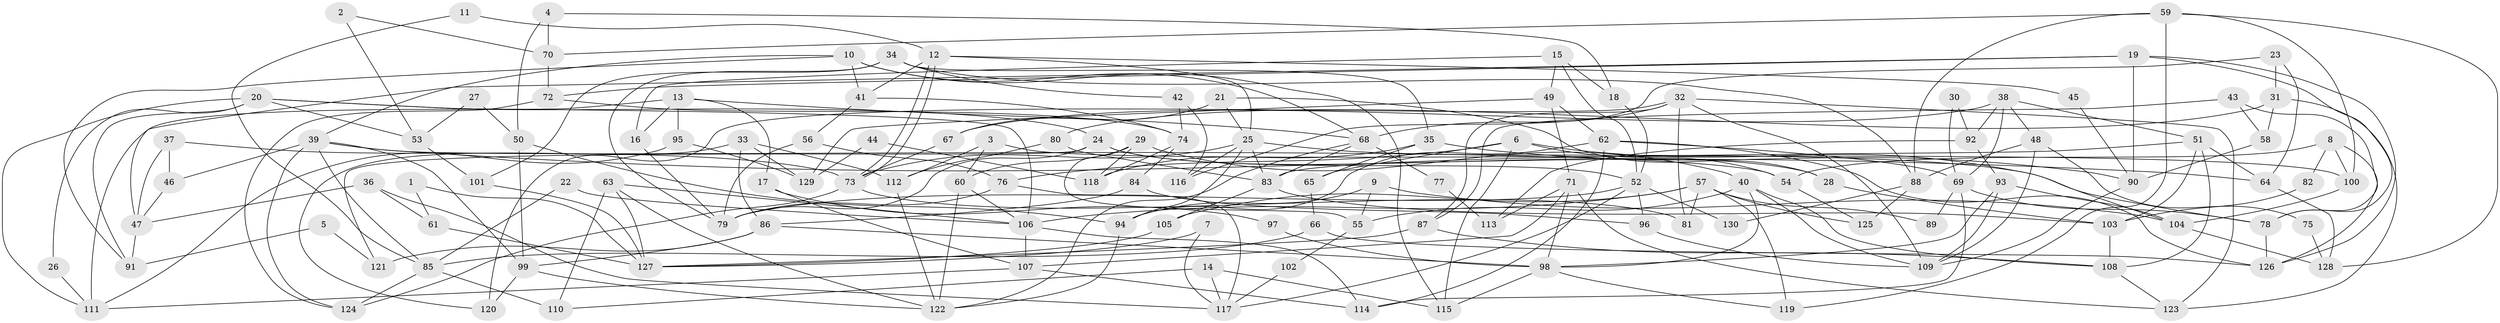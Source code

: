 // Generated by graph-tools (version 1.1) at 2025/36/03/09/25 02:36:01]
// undirected, 130 vertices, 260 edges
graph export_dot {
graph [start="1"]
  node [color=gray90,style=filled];
  1;
  2;
  3;
  4;
  5;
  6;
  7;
  8;
  9;
  10;
  11;
  12;
  13;
  14;
  15;
  16;
  17;
  18;
  19;
  20;
  21;
  22;
  23;
  24;
  25;
  26;
  27;
  28;
  29;
  30;
  31;
  32;
  33;
  34;
  35;
  36;
  37;
  38;
  39;
  40;
  41;
  42;
  43;
  44;
  45;
  46;
  47;
  48;
  49;
  50;
  51;
  52;
  53;
  54;
  55;
  56;
  57;
  58;
  59;
  60;
  61;
  62;
  63;
  64;
  65;
  66;
  67;
  68;
  69;
  70;
  71;
  72;
  73;
  74;
  75;
  76;
  77;
  78;
  79;
  80;
  81;
  82;
  83;
  84;
  85;
  86;
  87;
  88;
  89;
  90;
  91;
  92;
  93;
  94;
  95;
  96;
  97;
  98;
  99;
  100;
  101;
  102;
  103;
  104;
  105;
  106;
  107;
  108;
  109;
  110;
  111;
  112;
  113;
  114;
  115;
  116;
  117;
  118;
  119;
  120;
  121;
  122;
  123;
  124;
  125;
  126;
  127;
  128;
  129;
  130;
  1 -- 127;
  1 -- 61;
  2 -- 70;
  2 -- 53;
  3 -- 60;
  3 -- 112;
  3 -- 100;
  4 -- 18;
  4 -- 50;
  4 -- 70;
  5 -- 121;
  5 -- 91;
  6 -- 115;
  6 -- 104;
  6 -- 54;
  6 -- 65;
  6 -- 76;
  7 -- 127;
  7 -- 117;
  8 -- 54;
  8 -- 126;
  8 -- 82;
  8 -- 100;
  9 -- 94;
  9 -- 55;
  9 -- 104;
  10 -- 68;
  10 -- 115;
  10 -- 39;
  10 -- 41;
  10 -- 91;
  11 -- 12;
  11 -- 85;
  12 -- 73;
  12 -- 73;
  12 -- 25;
  12 -- 41;
  12 -- 45;
  13 -- 95;
  13 -- 111;
  13 -- 16;
  13 -- 17;
  13 -- 68;
  14 -- 110;
  14 -- 117;
  14 -- 115;
  15 -- 52;
  15 -- 49;
  15 -- 16;
  15 -- 18;
  16 -- 79;
  17 -- 107;
  17 -- 97;
  18 -- 52;
  19 -- 90;
  19 -- 47;
  19 -- 72;
  19 -- 78;
  19 -- 126;
  20 -- 24;
  20 -- 106;
  20 -- 26;
  20 -- 53;
  20 -- 91;
  20 -- 111;
  21 -- 67;
  21 -- 25;
  21 -- 28;
  22 -- 85;
  22 -- 106;
  23 -- 31;
  23 -- 64;
  23 -- 116;
  24 -- 79;
  24 -- 28;
  24 -- 52;
  24 -- 121;
  25 -- 73;
  25 -- 116;
  25 -- 78;
  25 -- 83;
  25 -- 94;
  26 -- 111;
  27 -- 53;
  27 -- 50;
  28 -- 103;
  29 -- 40;
  29 -- 60;
  29 -- 55;
  29 -- 118;
  30 -- 69;
  30 -- 92;
  31 -- 58;
  31 -- 123;
  31 -- 80;
  32 -- 81;
  32 -- 68;
  32 -- 87;
  32 -- 109;
  32 -- 120;
  32 -- 123;
  33 -- 120;
  33 -- 86;
  33 -- 112;
  33 -- 129;
  34 -- 79;
  34 -- 88;
  34 -- 35;
  34 -- 42;
  34 -- 101;
  35 -- 65;
  35 -- 90;
  35 -- 118;
  36 -- 117;
  36 -- 47;
  36 -- 61;
  37 -- 46;
  37 -- 73;
  37 -- 47;
  38 -- 69;
  38 -- 51;
  38 -- 48;
  38 -- 67;
  38 -- 92;
  39 -- 54;
  39 -- 46;
  39 -- 64;
  39 -- 85;
  39 -- 99;
  39 -- 124;
  40 -- 109;
  40 -- 98;
  40 -- 55;
  40 -- 108;
  41 -- 56;
  41 -- 74;
  42 -- 74;
  42 -- 116;
  43 -- 78;
  43 -- 87;
  43 -- 58;
  44 -- 118;
  44 -- 129;
  45 -- 90;
  46 -- 47;
  47 -- 91;
  48 -- 109;
  48 -- 75;
  48 -- 88;
  49 -- 62;
  49 -- 71;
  49 -- 129;
  50 -- 99;
  50 -- 94;
  51 -- 64;
  51 -- 103;
  51 -- 83;
  51 -- 108;
  52 -- 79;
  52 -- 96;
  52 -- 117;
  52 -- 130;
  53 -- 101;
  54 -- 125;
  55 -- 102;
  56 -- 79;
  56 -- 76;
  57 -- 119;
  57 -- 106;
  57 -- 81;
  57 -- 89;
  57 -- 105;
  57 -- 125;
  58 -- 90;
  59 -- 100;
  59 -- 70;
  59 -- 88;
  59 -- 119;
  59 -- 128;
  60 -- 106;
  60 -- 122;
  61 -- 127;
  62 -- 94;
  62 -- 126;
  62 -- 69;
  62 -- 114;
  63 -- 127;
  63 -- 122;
  63 -- 106;
  63 -- 110;
  64 -- 128;
  65 -- 66;
  66 -- 85;
  66 -- 126;
  67 -- 73;
  68 -- 83;
  68 -- 77;
  68 -- 122;
  69 -- 78;
  69 -- 89;
  69 -- 114;
  70 -- 72;
  71 -- 107;
  71 -- 123;
  71 -- 98;
  71 -- 113;
  72 -- 74;
  72 -- 124;
  73 -- 124;
  73 -- 81;
  74 -- 118;
  74 -- 84;
  75 -- 128;
  76 -- 79;
  76 -- 117;
  77 -- 113;
  78 -- 126;
  80 -- 83;
  80 -- 112;
  82 -- 103;
  83 -- 103;
  83 -- 105;
  84 -- 96;
  84 -- 86;
  85 -- 124;
  85 -- 110;
  86 -- 99;
  86 -- 98;
  86 -- 121;
  87 -- 108;
  87 -- 127;
  88 -- 125;
  88 -- 130;
  90 -- 109;
  92 -- 93;
  92 -- 113;
  93 -- 98;
  93 -- 104;
  93 -- 109;
  94 -- 122;
  95 -- 129;
  95 -- 111;
  96 -- 109;
  97 -- 98;
  98 -- 115;
  98 -- 119;
  99 -- 122;
  99 -- 120;
  100 -- 104;
  101 -- 127;
  102 -- 117;
  103 -- 108;
  104 -- 128;
  105 -- 127;
  106 -- 114;
  106 -- 107;
  107 -- 114;
  107 -- 111;
  108 -- 123;
  112 -- 122;
}
